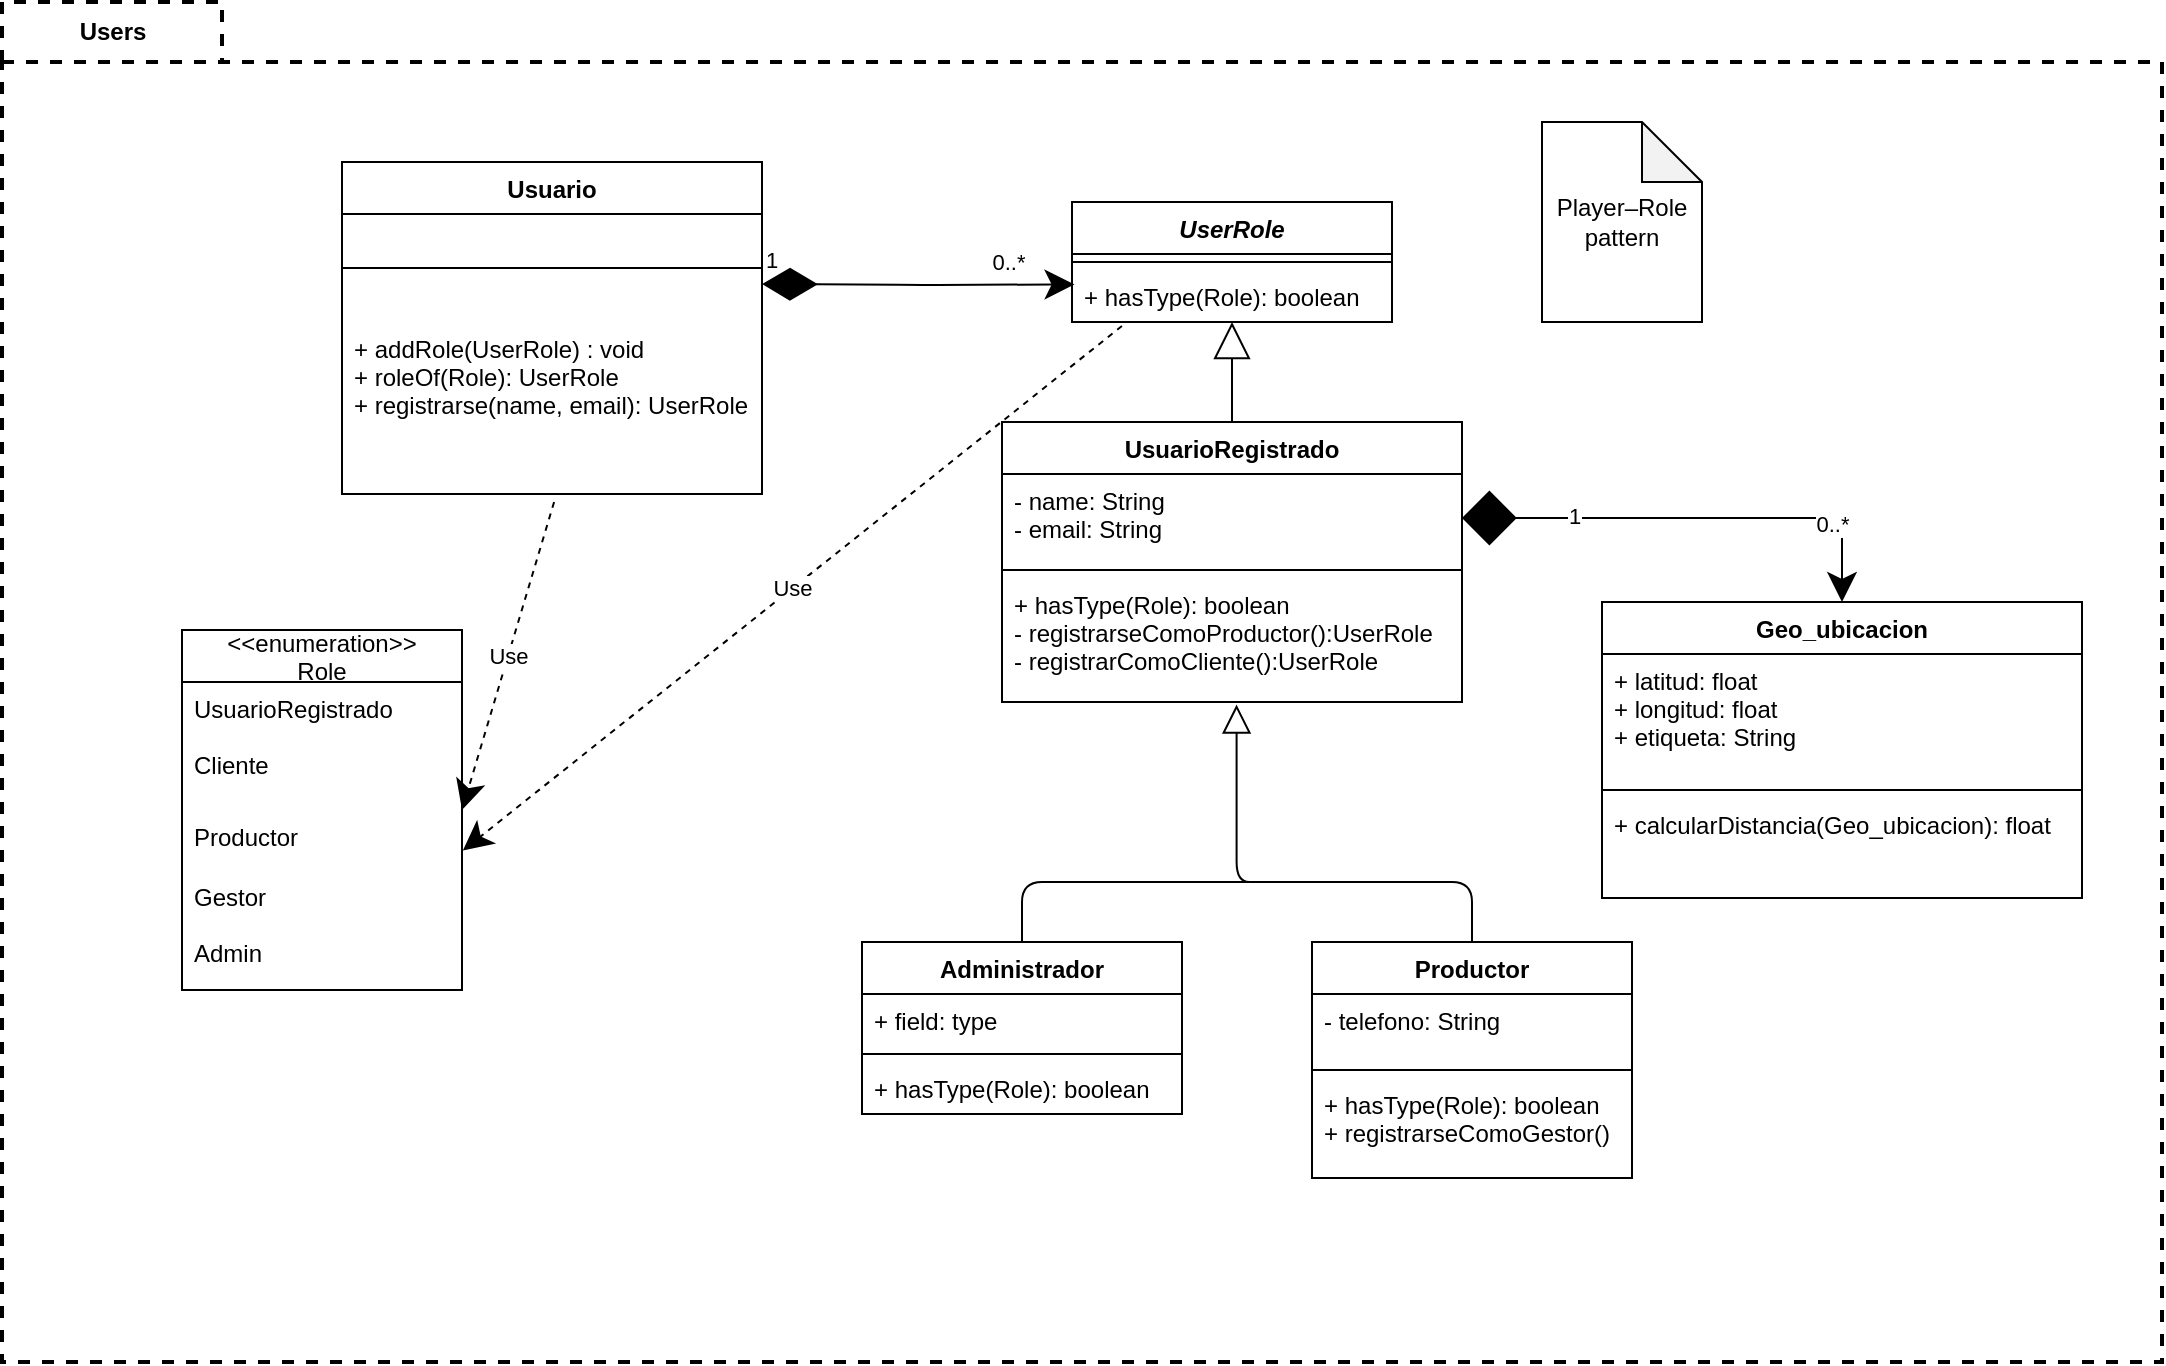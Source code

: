<mxfile>
    <diagram id="byED88Lf6icCXogtfCdd" name="Page-1">
        <mxGraphModel dx="1680" dy="1045" grid="1" gridSize="10" guides="1" tooltips="1" connect="1" arrows="1" fold="1" page="0" pageScale="1" pageWidth="827" pageHeight="1169" math="0" shadow="0">
            <root>
                <mxCell id="0"/>
                <mxCell id="1" parent="0"/>
                <mxCell id="60" value="Users" style="shape=folder;fontStyle=1;tabWidth=110;tabHeight=30;tabPosition=left;html=1;boundedLbl=1;labelInHeader=1;container=0;collapsible=0;recursiveResize=0;dashed=1;fillColor=none;strokeWidth=2;" parent="1" vertex="1">
                    <mxGeometry x="-70" width="1080" height="680" as="geometry"/>
                </mxCell>
                <mxCell id="58" value="Player–Role pattern" style="shape=note;whiteSpace=wrap;html=1;backgroundOutline=1;darkOpacity=0.05;" parent="1" vertex="1">
                    <mxGeometry x="700" y="60" width="80" height="100" as="geometry"/>
                </mxCell>
                <mxCell id="2" value="Usuario&#10;" style="swimlane;fontStyle=1;align=center;verticalAlign=top;childLayout=stackLayout;horizontal=1;startSize=26;horizontalStack=0;resizeParent=1;resizeParentMax=0;resizeLast=0;collapsible=1;marginBottom=0;" parent="1" vertex="1">
                    <mxGeometry x="100" y="80" width="210" height="166" as="geometry"/>
                </mxCell>
                <mxCell id="4" value="" style="line;strokeWidth=1;fillColor=none;align=left;verticalAlign=middle;spacingTop=-1;spacingLeft=3;spacingRight=3;rotatable=0;labelPosition=right;points=[];portConstraint=eastwest;" parent="2" vertex="1">
                    <mxGeometry y="26" width="210" height="54" as="geometry"/>
                </mxCell>
                <mxCell id="5" value="+ addRole(UserRole) : void&#10;+ roleOf(Role): UserRole&#10;+ registrarse(name, email): UserRole" style="text;strokeColor=none;fillColor=none;align=left;verticalAlign=top;spacingLeft=4;spacingRight=4;overflow=hidden;rotatable=0;points=[[0,0.5],[1,0.5]];portConstraint=eastwest;" parent="2" vertex="1">
                    <mxGeometry y="80" width="210" height="86" as="geometry"/>
                </mxCell>
                <mxCell id="6" value="Productor" style="swimlane;fontStyle=1;align=center;verticalAlign=top;childLayout=stackLayout;horizontal=1;startSize=26;horizontalStack=0;resizeParent=1;resizeParentMax=0;resizeLast=0;collapsible=1;marginBottom=0;" parent="1" vertex="1">
                    <mxGeometry x="585" y="470" width="160" height="118" as="geometry"/>
                </mxCell>
                <mxCell id="7" value="- telefono: String" style="text;strokeColor=none;fillColor=none;align=left;verticalAlign=top;spacingLeft=4;spacingRight=4;overflow=hidden;rotatable=0;points=[[0,0.5],[1,0.5]];portConstraint=eastwest;" parent="6" vertex="1">
                    <mxGeometry y="26" width="160" height="34" as="geometry"/>
                </mxCell>
                <mxCell id="8" value="" style="line;strokeWidth=1;fillColor=none;align=left;verticalAlign=middle;spacingTop=-1;spacingLeft=3;spacingRight=3;rotatable=0;labelPosition=right;points=[];portConstraint=eastwest;" parent="6" vertex="1">
                    <mxGeometry y="60" width="160" height="8" as="geometry"/>
                </mxCell>
                <mxCell id="9" value="+ hasType(Role): boolean&#10;+ registrarseComoGestor()" style="text;strokeColor=none;fillColor=none;align=left;verticalAlign=top;spacingLeft=4;spacingRight=4;overflow=hidden;rotatable=0;points=[[0,0.5],[1,0.5]];portConstraint=eastwest;" parent="6" vertex="1">
                    <mxGeometry y="68" width="160" height="50" as="geometry"/>
                </mxCell>
                <mxCell id="44" value="Administrador" style="swimlane;fontStyle=1;align=center;verticalAlign=top;childLayout=stackLayout;horizontal=1;startSize=26;horizontalStack=0;resizeParent=1;resizeParentMax=0;resizeLast=0;collapsible=1;marginBottom=0;" parent="1" vertex="1">
                    <mxGeometry x="360" y="470" width="160" height="86" as="geometry"/>
                </mxCell>
                <mxCell id="45" value="+ field: type" style="text;strokeColor=none;fillColor=none;align=left;verticalAlign=top;spacingLeft=4;spacingRight=4;overflow=hidden;rotatable=0;points=[[0,0.5],[1,0.5]];portConstraint=eastwest;" parent="44" vertex="1">
                    <mxGeometry y="26" width="160" height="26" as="geometry"/>
                </mxCell>
                <mxCell id="46" value="" style="line;strokeWidth=1;fillColor=none;align=left;verticalAlign=middle;spacingTop=-1;spacingLeft=3;spacingRight=3;rotatable=0;labelPosition=right;points=[];portConstraint=eastwest;" parent="44" vertex="1">
                    <mxGeometry y="52" width="160" height="8" as="geometry"/>
                </mxCell>
                <mxCell id="47" value="+ hasType(Role): boolean" style="text;strokeColor=none;fillColor=none;align=left;verticalAlign=top;spacingLeft=4;spacingRight=4;overflow=hidden;rotatable=0;points=[[0,0.5],[1,0.5]];portConstraint=eastwest;" parent="44" vertex="1">
                    <mxGeometry y="60" width="160" height="26" as="geometry"/>
                </mxCell>
                <mxCell id="105" value="UserRole" style="swimlane;fontStyle=3;align=center;verticalAlign=top;childLayout=stackLayout;horizontal=1;startSize=26;horizontalStack=0;resizeParent=1;resizeParentMax=0;resizeLast=0;collapsible=1;marginBottom=0;" parent="1" vertex="1">
                    <mxGeometry x="465" y="100" width="160" height="60" as="geometry"/>
                </mxCell>
                <mxCell id="107" value="" style="line;strokeWidth=1;fillColor=none;align=left;verticalAlign=middle;spacingTop=-1;spacingLeft=3;spacingRight=3;rotatable=0;labelPosition=right;points=[];portConstraint=eastwest;" parent="105" vertex="1">
                    <mxGeometry y="26" width="160" height="8" as="geometry"/>
                </mxCell>
                <mxCell id="108" value="+ hasType(Role): boolean" style="text;strokeColor=none;fillColor=none;align=left;verticalAlign=top;spacingLeft=4;spacingRight=4;overflow=hidden;rotatable=0;points=[[0,0.5],[1,0.5]];portConstraint=eastwest;" parent="105" vertex="1">
                    <mxGeometry y="34" width="160" height="26" as="geometry"/>
                </mxCell>
                <mxCell id="109" value="UsuarioRegistrado" style="swimlane;fontStyle=1;align=center;verticalAlign=top;childLayout=stackLayout;horizontal=1;startSize=26;horizontalStack=0;resizeParent=1;resizeParentMax=0;resizeLast=0;collapsible=1;marginBottom=0;" parent="1" vertex="1">
                    <mxGeometry x="430" y="210" width="230" height="140" as="geometry"/>
                </mxCell>
                <mxCell id="110" value="- name: String&#10;- email: String&#10;&#10;" style="text;strokeColor=none;fillColor=none;align=left;verticalAlign=top;spacingLeft=4;spacingRight=4;overflow=hidden;rotatable=0;points=[[0,0.5],[1,0.5]];portConstraint=eastwest;" parent="109" vertex="1">
                    <mxGeometry y="26" width="230" height="44" as="geometry"/>
                </mxCell>
                <mxCell id="111" value="" style="line;strokeWidth=1;fillColor=none;align=left;verticalAlign=middle;spacingTop=-1;spacingLeft=3;spacingRight=3;rotatable=0;labelPosition=right;points=[];portConstraint=eastwest;" parent="109" vertex="1">
                    <mxGeometry y="70" width="230" height="8" as="geometry"/>
                </mxCell>
                <mxCell id="112" value="+ hasType(Role): boolean&#10;- registrarseComoProductor():UserRole&#10;- registrarComoCliente():UserRole" style="text;strokeColor=none;fillColor=none;align=left;verticalAlign=top;spacingLeft=4;spacingRight=4;overflow=hidden;rotatable=0;points=[[0,0.5],[1,0.5]];portConstraint=eastwest;" parent="109" vertex="1">
                    <mxGeometry y="78" width="230" height="62" as="geometry"/>
                </mxCell>
                <mxCell id="118" value="" style="endArrow=block;endSize=16;endFill=0;html=1;exitX=0.5;exitY=0;exitDx=0;exitDy=0;entryX=0.5;entryY=1;entryDx=0;entryDy=0;" parent="1" source="109" target="105" edge="1">
                    <mxGeometry width="160" relative="1" as="geometry">
                        <mxPoint x="440" y="170" as="sourcePoint"/>
                        <mxPoint x="500" y="170" as="targetPoint"/>
                    </mxGeometry>
                </mxCell>
                <mxCell id="121" value="1" style="endArrow=classic;html=1;endSize=12;startArrow=diamondThin;startSize=25;startFill=1;edgeStyle=orthogonalEdgeStyle;align=left;verticalAlign=bottom;entryX=0.008;entryY=0.277;entryDx=0;entryDy=0;entryPerimeter=0;endFill=1;" parent="1" target="108" edge="1">
                    <mxGeometry x="-1" y="3" relative="1" as="geometry">
                        <mxPoint x="310" y="141" as="sourcePoint"/>
                        <mxPoint x="429.84" y="138.606" as="targetPoint"/>
                    </mxGeometry>
                </mxCell>
                <mxCell id="123" value="0..*" style="edgeLabel;html=1;align=center;verticalAlign=middle;resizable=0;points=[];" parent="121" vertex="1" connectable="0">
                    <mxGeometry x="0.779" y="1" relative="1" as="geometry">
                        <mxPoint x="-16.48" y="-10.93" as="offset"/>
                    </mxGeometry>
                </mxCell>
                <mxCell id="124" value="&lt;&lt;enumeration&gt;&gt;&#10;Role" style="swimlane;fontStyle=0;childLayout=stackLayout;horizontal=1;startSize=26;fillColor=none;horizontalStack=0;resizeParent=1;resizeParentMax=0;resizeLast=0;collapsible=1;marginBottom=0;" parent="1" vertex="1">
                    <mxGeometry x="20" y="314" width="140" height="180" as="geometry"/>
                </mxCell>
                <mxCell id="125" value="UsuarioRegistrado&#10;&#10;Cliente" style="text;strokeColor=none;fillColor=none;align=left;verticalAlign=top;spacingLeft=4;spacingRight=4;overflow=hidden;rotatable=0;points=[[0,0.5],[1,0.5]];portConstraint=eastwest;" parent="124" vertex="1">
                    <mxGeometry y="26" width="140" height="64" as="geometry"/>
                </mxCell>
                <mxCell id="126" value="Productor" style="text;strokeColor=none;fillColor=none;align=left;verticalAlign=top;spacingLeft=4;spacingRight=4;overflow=hidden;rotatable=0;points=[[0,0.5],[1,0.5]];portConstraint=eastwest;" parent="124" vertex="1">
                    <mxGeometry y="90" width="140" height="30" as="geometry"/>
                </mxCell>
                <mxCell id="127" value="Gestor&#10;&#10;Admin" style="text;strokeColor=none;fillColor=none;align=left;verticalAlign=top;spacingLeft=4;spacingRight=4;overflow=hidden;rotatable=0;points=[[0,0.5],[1,0.5]];portConstraint=eastwest;" parent="124" vertex="1">
                    <mxGeometry y="120" width="140" height="60" as="geometry"/>
                </mxCell>
                <mxCell id="128" value="Use" style="endArrow=classic;endSize=12;dashed=1;html=1;exitX=0.505;exitY=1.047;exitDx=0;exitDy=0;exitPerimeter=0;entryX=1;entryY=0;entryDx=0;entryDy=0;entryPerimeter=0;endFill=1;" parent="1" source="5" target="126" edge="1">
                    <mxGeometry width="160" relative="1" as="geometry">
                        <mxPoint x="360" y="310" as="sourcePoint"/>
                        <mxPoint x="520" y="310" as="targetPoint"/>
                    </mxGeometry>
                </mxCell>
                <mxCell id="129" value="Use" style="endArrow=classic;endSize=12;dashed=1;html=1;exitX=0.156;exitY=1.077;exitDx=0;exitDy=0;exitPerimeter=0;entryX=1.003;entryY=0.677;entryDx=0;entryDy=0;entryPerimeter=0;endFill=1;" parent="1" source="108" target="126" edge="1">
                    <mxGeometry width="160" relative="1" as="geometry">
                        <mxPoint x="360" y="210" as="sourcePoint"/>
                        <mxPoint x="160" y="370" as="targetPoint"/>
                    </mxGeometry>
                </mxCell>
                <mxCell id="137" value="" style="endArrow=none;endFill=0;endSize=12;html=1;entryX=0.5;entryY=0;entryDx=0;entryDy=0;exitX=0.5;exitY=0;exitDx=0;exitDy=0;" parent="1" source="6" target="44" edge="1">
                    <mxGeometry width="160" relative="1" as="geometry">
                        <mxPoint x="880" y="470" as="sourcePoint"/>
                        <mxPoint x="790" y="480" as="targetPoint"/>
                        <Array as="points">
                            <mxPoint x="665" y="440"/>
                            <mxPoint x="550" y="440"/>
                            <mxPoint x="440" y="440"/>
                        </Array>
                    </mxGeometry>
                </mxCell>
                <mxCell id="141" value="" style="endArrow=block;html=1;endSize=12;startArrow=none;startSize=25;startFill=0;edgeStyle=orthogonalEdgeStyle;align=left;verticalAlign=bottom;entryX=0.51;entryY=1.021;entryDx=0;entryDy=0;entryPerimeter=0;endFill=0;" edge="1" parent="1" target="112">
                    <mxGeometry x="-1" y="3" relative="1" as="geometry">
                        <mxPoint x="560" y="440" as="sourcePoint"/>
                        <mxPoint x="466.28" y="399.962" as="targetPoint"/>
                        <Array as="points">
                            <mxPoint x="547" y="440"/>
                        </Array>
                    </mxGeometry>
                </mxCell>
                <mxCell id="144" value="Geo_ubicacion" style="swimlane;fontStyle=1;align=center;verticalAlign=top;childLayout=stackLayout;horizontal=1;startSize=26;horizontalStack=0;resizeParent=1;resizeParentMax=0;resizeLast=0;collapsible=1;marginBottom=0;" vertex="1" parent="1">
                    <mxGeometry x="730" y="300" width="240" height="148" as="geometry"/>
                </mxCell>
                <mxCell id="145" value="+ latitud: float&#10;+ longitud: float&#10;+ etiqueta: String" style="text;strokeColor=none;fillColor=none;align=left;verticalAlign=top;spacingLeft=4;spacingRight=4;overflow=hidden;rotatable=0;points=[[0,0.5],[1,0.5]];portConstraint=eastwest;" vertex="1" parent="144">
                    <mxGeometry y="26" width="240" height="64" as="geometry"/>
                </mxCell>
                <mxCell id="146" value="" style="line;strokeWidth=1;fillColor=none;align=left;verticalAlign=middle;spacingTop=-1;spacingLeft=3;spacingRight=3;rotatable=0;labelPosition=right;points=[];portConstraint=eastwest;" vertex="1" parent="144">
                    <mxGeometry y="90" width="240" height="8" as="geometry"/>
                </mxCell>
                <mxCell id="147" value="+ calcularDistancia(Geo_ubicacion): float" style="text;strokeColor=none;fillColor=none;align=left;verticalAlign=top;spacingLeft=4;spacingRight=4;overflow=hidden;rotatable=0;points=[[0,0.5],[1,0.5]];portConstraint=eastwest;" vertex="1" parent="144">
                    <mxGeometry y="98" width="240" height="50" as="geometry"/>
                </mxCell>
                <mxCell id="148" style="edgeStyle=orthogonalEdgeStyle;rounded=0;orthogonalLoop=1;jettySize=auto;html=1;exitX=1;exitY=0.5;exitDx=0;exitDy=0;entryX=0.5;entryY=0;entryDx=0;entryDy=0;startArrow=diamond;startFill=1;endArrow=classic;endFill=1;sourcePerimeterSpacing=4;targetPerimeterSpacing=5;endSize=12;startSize=25;" edge="1" parent="1" source="110" target="144">
                    <mxGeometry relative="1" as="geometry"/>
                </mxCell>
                <mxCell id="149" value="1" style="edgeLabel;html=1;align=center;verticalAlign=middle;resizable=0;points=[];" vertex="1" connectable="0" parent="148">
                    <mxGeometry x="-0.523" y="1" relative="1" as="geometry">
                        <mxPoint as="offset"/>
                    </mxGeometry>
                </mxCell>
                <mxCell id="150" value="0..*" style="edgeLabel;html=1;align=center;verticalAlign=middle;resizable=0;points=[];" vertex="1" connectable="0" parent="148">
                    <mxGeometry x="0.59" y="-3" relative="1" as="geometry">
                        <mxPoint as="offset"/>
                    </mxGeometry>
                </mxCell>
            </root>
        </mxGraphModel>
    </diagram>
</mxfile>